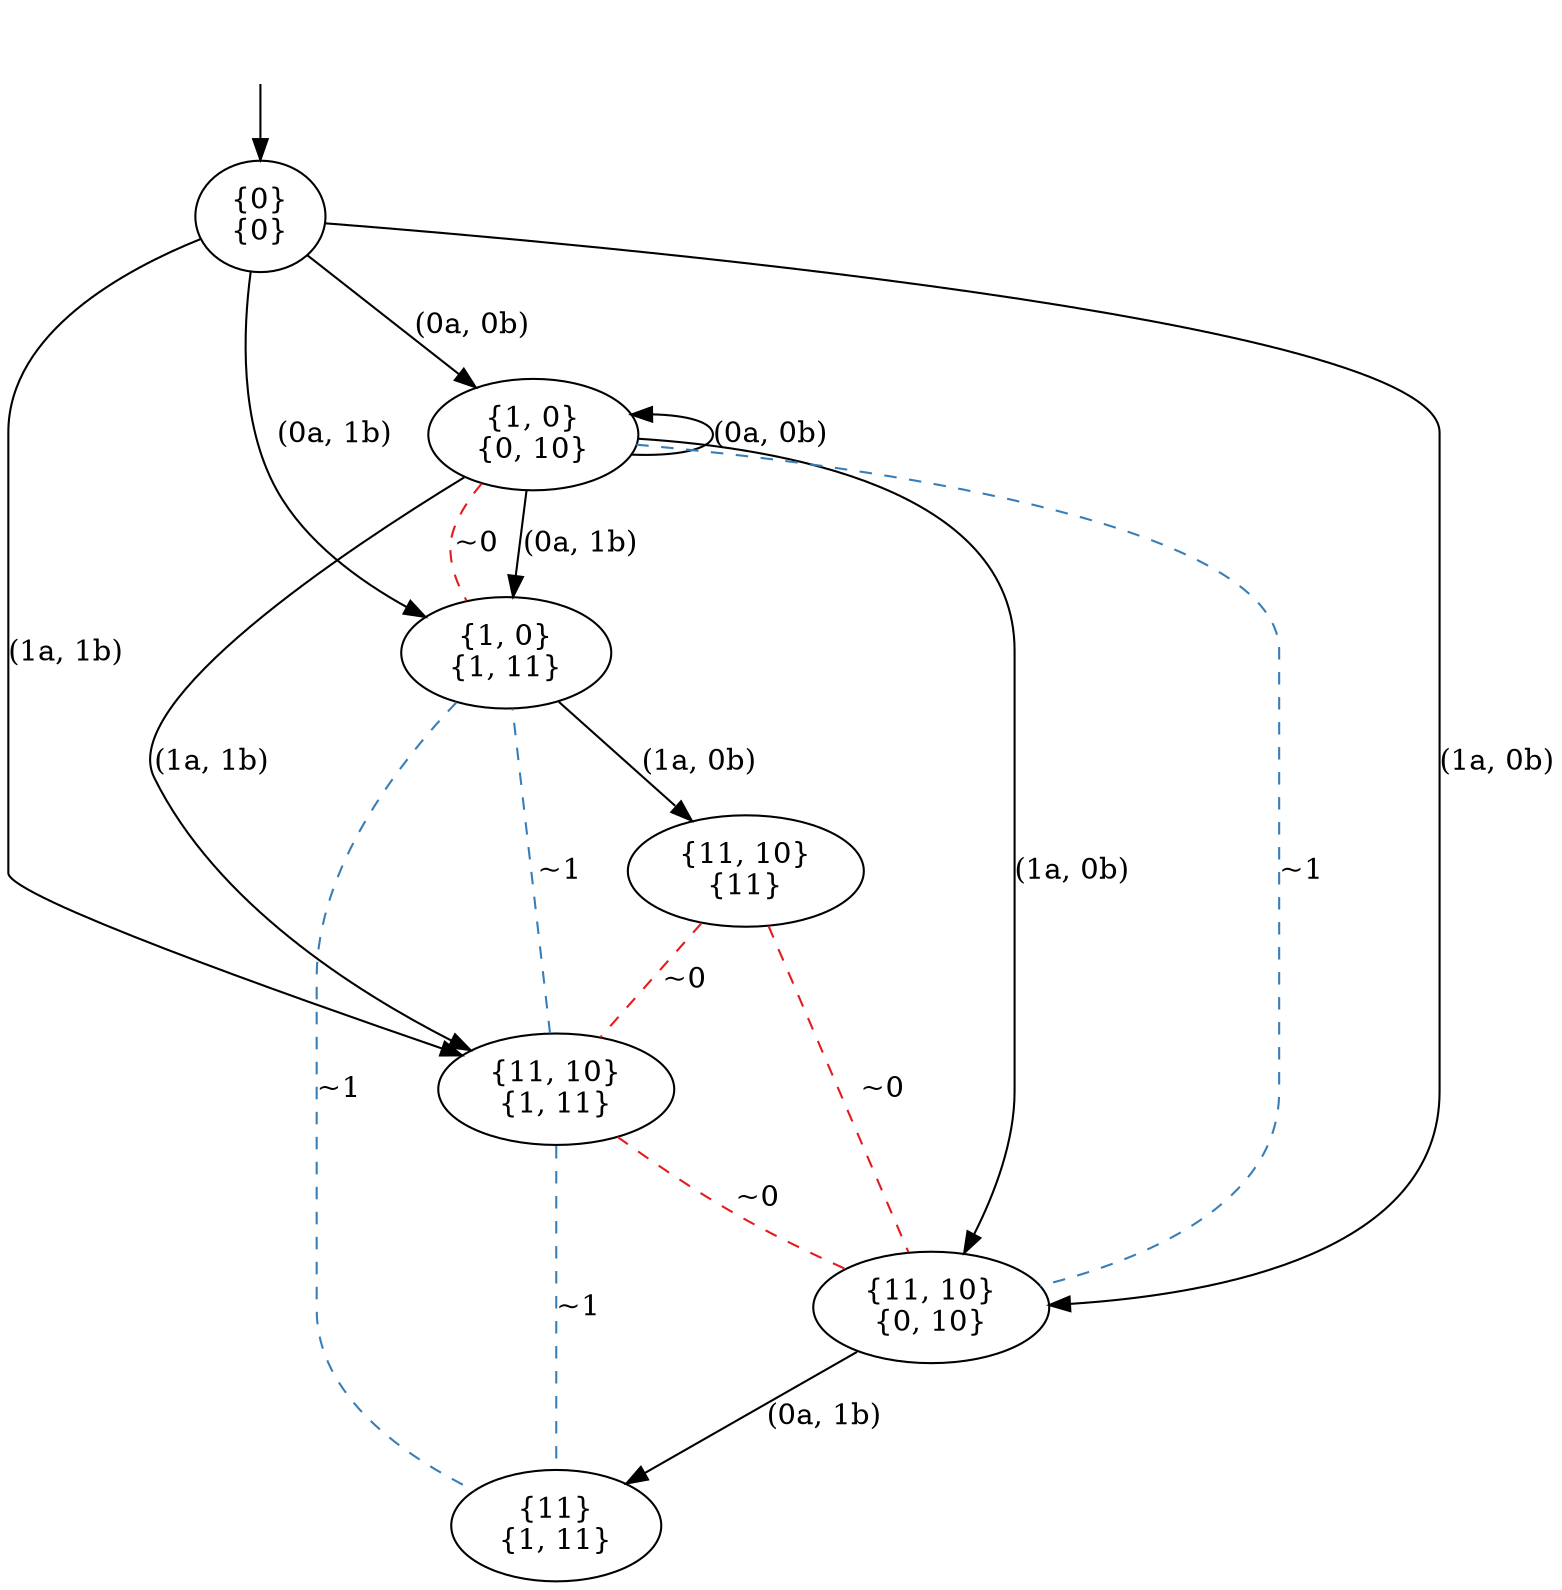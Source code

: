 digraph  {
concentrate=False;
nodesep=0.5;
ranksep=0.5;
splines=True;
4552396136 [label="{0}\n{0}"];
4552394680 [label="{1, 0}\n{0, 10}"];
4552395744 [label="{11, 10}\n{0, 10}"];
4552394456 [label="{1, 0}\n{1, 11}"];
4552664904 [label="{11, 10}\n{1, 11}"];
4552666976 [label="{11}\n{1, 11}"];
4552665128 [label="{11, 10}\n{11}"];
hidden [label="", shape=none];
4552396136 -> 4552394680  [action="('0a', '0b')", key="('0a', '0b')", label="(0a, 0b)"];
4552396136 -> 4552395744  [action="('1a', '0b')", key="('1a', '0b')", label="(1a, 0b)"];
4552396136 -> 4552394456  [action="('0a', '1b')", key="('0a', '1b')", label="(0a, 1b)"];
4552396136 -> 4552664904  [action="('1a', '1b')", key="('1a', '1b')", label="(1a, 1b)"];
4552394680 -> 4552394680  [action="('0a', '0b')", dir=back, key="('0a', '0b')", label="(0a, 0b)"];
4552394680 -> 4552395744  [action="('1a', '0b')", key="('1a', '0b')", label="(1a, 0b)"];
4552394680 -> 4552395744  [arrowhead=none, color=2, colorscheme=set19, constraint=True, key=1, label="~1", style=dashed];
4552394680 -> 4552394456  [action="('0a', '1b')", key="('0a', '1b')", label="(0a, 1b)"];
4552394680 -> 4552394456  [arrowhead=none, color=1, colorscheme=set19, constraint=True, key=1, label="~0", style=dashed];
4552394680 -> 4552664904  [action="('1a', '1b')", key="('1a', '1b')", label="(1a, 1b)"];
4552395744 -> 4552666976  [action="('0a', '1b')", key="('0a', '1b')", label="(0a, 1b)"];
4552394456 -> 4552665128  [action="('1a', '0b')", key="('1a', '0b')", label="(1a, 0b)"];
4552394456 -> 4552666976  [arrowhead=none, color=2, colorscheme=set19, constraint=True, key=0, label="~1", style=dashed];
4552664904 -> 4552395744  [arrowhead=none, color=1, colorscheme=set19, constraint=True, key=0, label="~0", style=dashed];
4552664904 -> 4552394456  [arrowhead=none, color=2, colorscheme=set19, constraint=True, key=0, label="~1", style=dashed];
4552664904 -> 4552666976  [arrowhead=none, color=2, colorscheme=set19, constraint=True, key=0, label="~1", style=dashed];
4552665128 -> 4552664904  [arrowhead=none, color=1, colorscheme=set19, constraint=True, key=0, label="~0", style=dashed];
4552665128 -> 4552395744  [arrowhead=none, color=1, colorscheme=set19, constraint=True, key=0, label="~0", style=dashed];
hidden -> 4552396136  [key=0];
}
